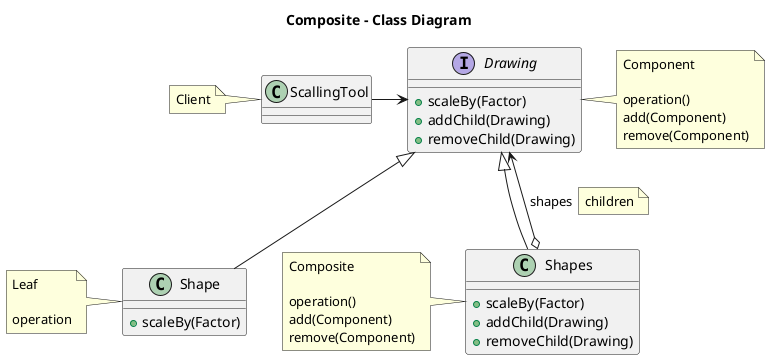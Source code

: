 @startuml

title Composite - Class Diagram

interface Drawing {
  + scaleBy(Factor)
  + addChild(Drawing)
  + removeChild(Drawing)
}
note right of Drawing
    Component
    
    operation() 
    add(Component)
    remove(Component)
end note


class ScallingTool
note left: Client


class Shape{
  + scaleBy(Factor)
}
note left of Shape
  Leaf
  
  operation
end note


class Shapes{
  + scaleBy(Factor)
  + addChild(Drawing)
  + removeChild(Drawing)
}
note left of Shapes
  Composite
  
  operation() 
  add(Component)
  remove(Component)
end note


ScallingTool -> Drawing

Drawing <|-down- Shape
Drawing <|-down- Shapes
Shapes  o-down-> Drawing: shapes
note right on link: children

@enduml